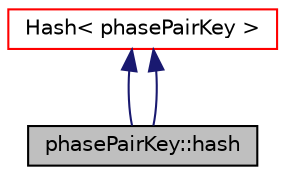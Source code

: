 digraph "phasePairKey::hash"
{
  bgcolor="transparent";
  edge [fontname="Helvetica",fontsize="10",labelfontname="Helvetica",labelfontsize="10"];
  node [fontname="Helvetica",fontsize="10",shape=record];
  Node1 [label="phasePairKey::hash",height=0.2,width=0.4,color="black", fillcolor="grey75", style="filled", fontcolor="black"];
  Node2 -> Node1 [dir="back",color="midnightblue",fontsize="10",style="solid",fontname="Helvetica"];
  Node2 [label="Hash\< phasePairKey \>",height=0.2,width=0.4,color="red",URL="$a00971.html"];
  Node2 -> Node1 [dir="back",color="midnightblue",fontsize="10",style="solid",fontname="Helvetica"];
}
